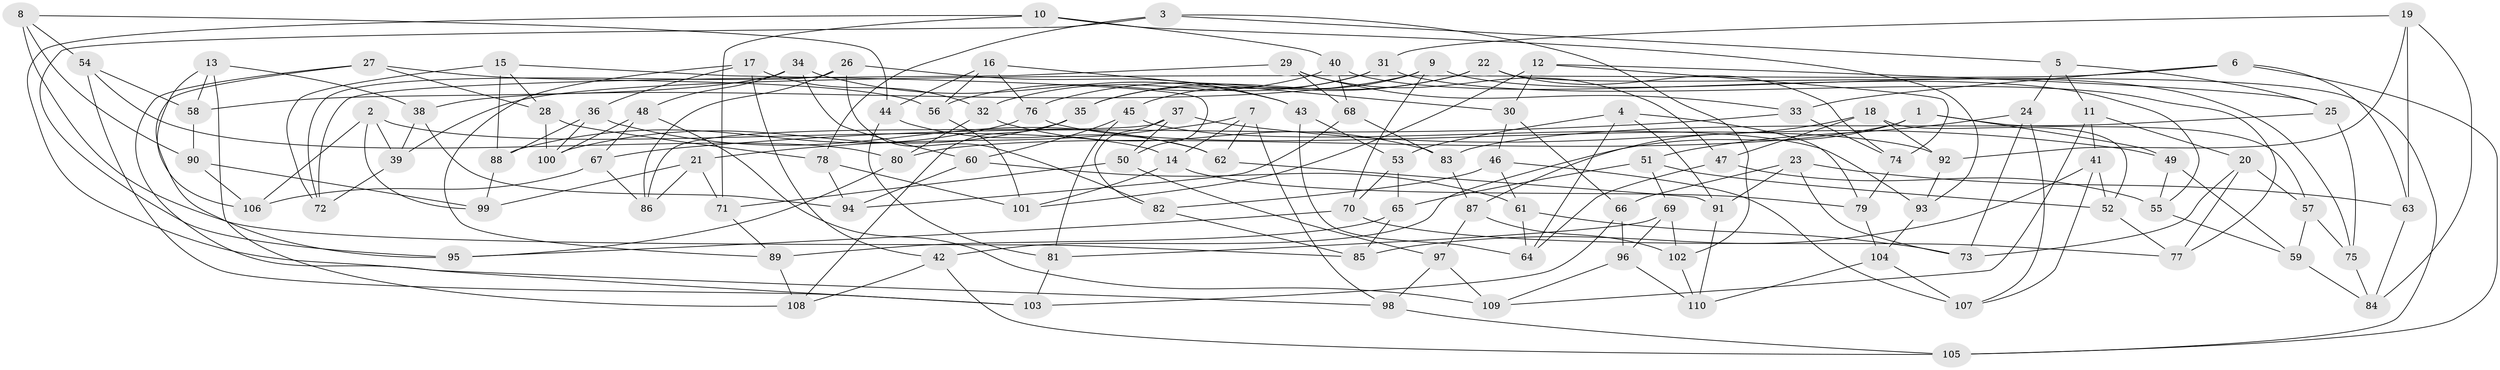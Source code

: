 // Generated by graph-tools (version 1.1) at 2025/58/03/09/25 04:58:06]
// undirected, 110 vertices, 220 edges
graph export_dot {
graph [start="1"]
  node [color=gray90,style=filled];
  1;
  2;
  3;
  4;
  5;
  6;
  7;
  8;
  9;
  10;
  11;
  12;
  13;
  14;
  15;
  16;
  17;
  18;
  19;
  20;
  21;
  22;
  23;
  24;
  25;
  26;
  27;
  28;
  29;
  30;
  31;
  32;
  33;
  34;
  35;
  36;
  37;
  38;
  39;
  40;
  41;
  42;
  43;
  44;
  45;
  46;
  47;
  48;
  49;
  50;
  51;
  52;
  53;
  54;
  55;
  56;
  57;
  58;
  59;
  60;
  61;
  62;
  63;
  64;
  65;
  66;
  67;
  68;
  69;
  70;
  71;
  72;
  73;
  74;
  75;
  76;
  77;
  78;
  79;
  80;
  81;
  82;
  83;
  84;
  85;
  86;
  87;
  88;
  89;
  90;
  91;
  92;
  93;
  94;
  95;
  96;
  97;
  98;
  99;
  100;
  101;
  102;
  103;
  104;
  105;
  106;
  107;
  108;
  109;
  110;
  1 -- 49;
  1 -- 42;
  1 -- 80;
  1 -- 57;
  2 -- 99;
  2 -- 39;
  2 -- 106;
  2 -- 14;
  3 -- 78;
  3 -- 102;
  3 -- 95;
  3 -- 5;
  4 -- 91;
  4 -- 53;
  4 -- 79;
  4 -- 64;
  5 -- 24;
  5 -- 25;
  5 -- 11;
  6 -- 63;
  6 -- 39;
  6 -- 33;
  6 -- 105;
  7 -- 62;
  7 -- 21;
  7 -- 14;
  7 -- 98;
  8 -- 90;
  8 -- 85;
  8 -- 44;
  8 -- 54;
  9 -- 45;
  9 -- 70;
  9 -- 75;
  9 -- 38;
  10 -- 93;
  10 -- 98;
  10 -- 40;
  10 -- 71;
  11 -- 109;
  11 -- 41;
  11 -- 20;
  12 -- 30;
  12 -- 25;
  12 -- 74;
  12 -- 101;
  13 -- 58;
  13 -- 38;
  13 -- 106;
  13 -- 108;
  14 -- 79;
  14 -- 101;
  15 -- 28;
  15 -- 72;
  15 -- 88;
  15 -- 50;
  16 -- 30;
  16 -- 56;
  16 -- 44;
  16 -- 76;
  17 -- 42;
  17 -- 36;
  17 -- 32;
  17 -- 89;
  18 -- 92;
  18 -- 52;
  18 -- 47;
  18 -- 87;
  19 -- 84;
  19 -- 31;
  19 -- 63;
  19 -- 92;
  20 -- 77;
  20 -- 73;
  20 -- 57;
  21 -- 86;
  21 -- 71;
  21 -- 99;
  22 -- 105;
  22 -- 76;
  22 -- 35;
  22 -- 74;
  23 -- 91;
  23 -- 63;
  23 -- 66;
  23 -- 73;
  24 -- 51;
  24 -- 107;
  24 -- 73;
  25 -- 75;
  25 -- 83;
  26 -- 43;
  26 -- 72;
  26 -- 86;
  26 -- 82;
  27 -- 56;
  27 -- 103;
  27 -- 95;
  27 -- 28;
  28 -- 78;
  28 -- 100;
  29 -- 68;
  29 -- 72;
  29 -- 47;
  29 -- 33;
  30 -- 66;
  30 -- 46;
  31 -- 35;
  31 -- 77;
  31 -- 32;
  32 -- 80;
  32 -- 83;
  33 -- 67;
  33 -- 74;
  34 -- 60;
  34 -- 43;
  34 -- 48;
  34 -- 58;
  35 -- 100;
  35 -- 108;
  36 -- 88;
  36 -- 62;
  36 -- 100;
  37 -- 49;
  37 -- 50;
  37 -- 82;
  37 -- 86;
  38 -- 94;
  38 -- 39;
  39 -- 72;
  40 -- 56;
  40 -- 55;
  40 -- 68;
  41 -- 85;
  41 -- 52;
  41 -- 107;
  42 -- 108;
  42 -- 105;
  43 -- 64;
  43 -- 53;
  44 -- 62;
  44 -- 81;
  45 -- 81;
  45 -- 93;
  45 -- 60;
  46 -- 61;
  46 -- 107;
  46 -- 82;
  47 -- 55;
  47 -- 64;
  48 -- 109;
  48 -- 67;
  48 -- 100;
  49 -- 55;
  49 -- 59;
  50 -- 71;
  50 -- 97;
  51 -- 65;
  51 -- 52;
  51 -- 69;
  52 -- 77;
  53 -- 65;
  53 -- 70;
  54 -- 80;
  54 -- 103;
  54 -- 58;
  55 -- 59;
  56 -- 101;
  57 -- 75;
  57 -- 59;
  58 -- 90;
  59 -- 84;
  60 -- 61;
  60 -- 94;
  61 -- 73;
  61 -- 64;
  62 -- 91;
  63 -- 84;
  65 -- 89;
  65 -- 85;
  66 -- 96;
  66 -- 103;
  67 -- 106;
  67 -- 86;
  68 -- 94;
  68 -- 83;
  69 -- 81;
  69 -- 96;
  69 -- 102;
  70 -- 95;
  70 -- 77;
  71 -- 89;
  74 -- 79;
  75 -- 84;
  76 -- 88;
  76 -- 92;
  78 -- 101;
  78 -- 94;
  79 -- 104;
  80 -- 95;
  81 -- 103;
  82 -- 85;
  83 -- 87;
  87 -- 102;
  87 -- 97;
  88 -- 99;
  89 -- 108;
  90 -- 99;
  90 -- 106;
  91 -- 110;
  92 -- 93;
  93 -- 104;
  96 -- 109;
  96 -- 110;
  97 -- 98;
  97 -- 109;
  98 -- 105;
  102 -- 110;
  104 -- 110;
  104 -- 107;
}
